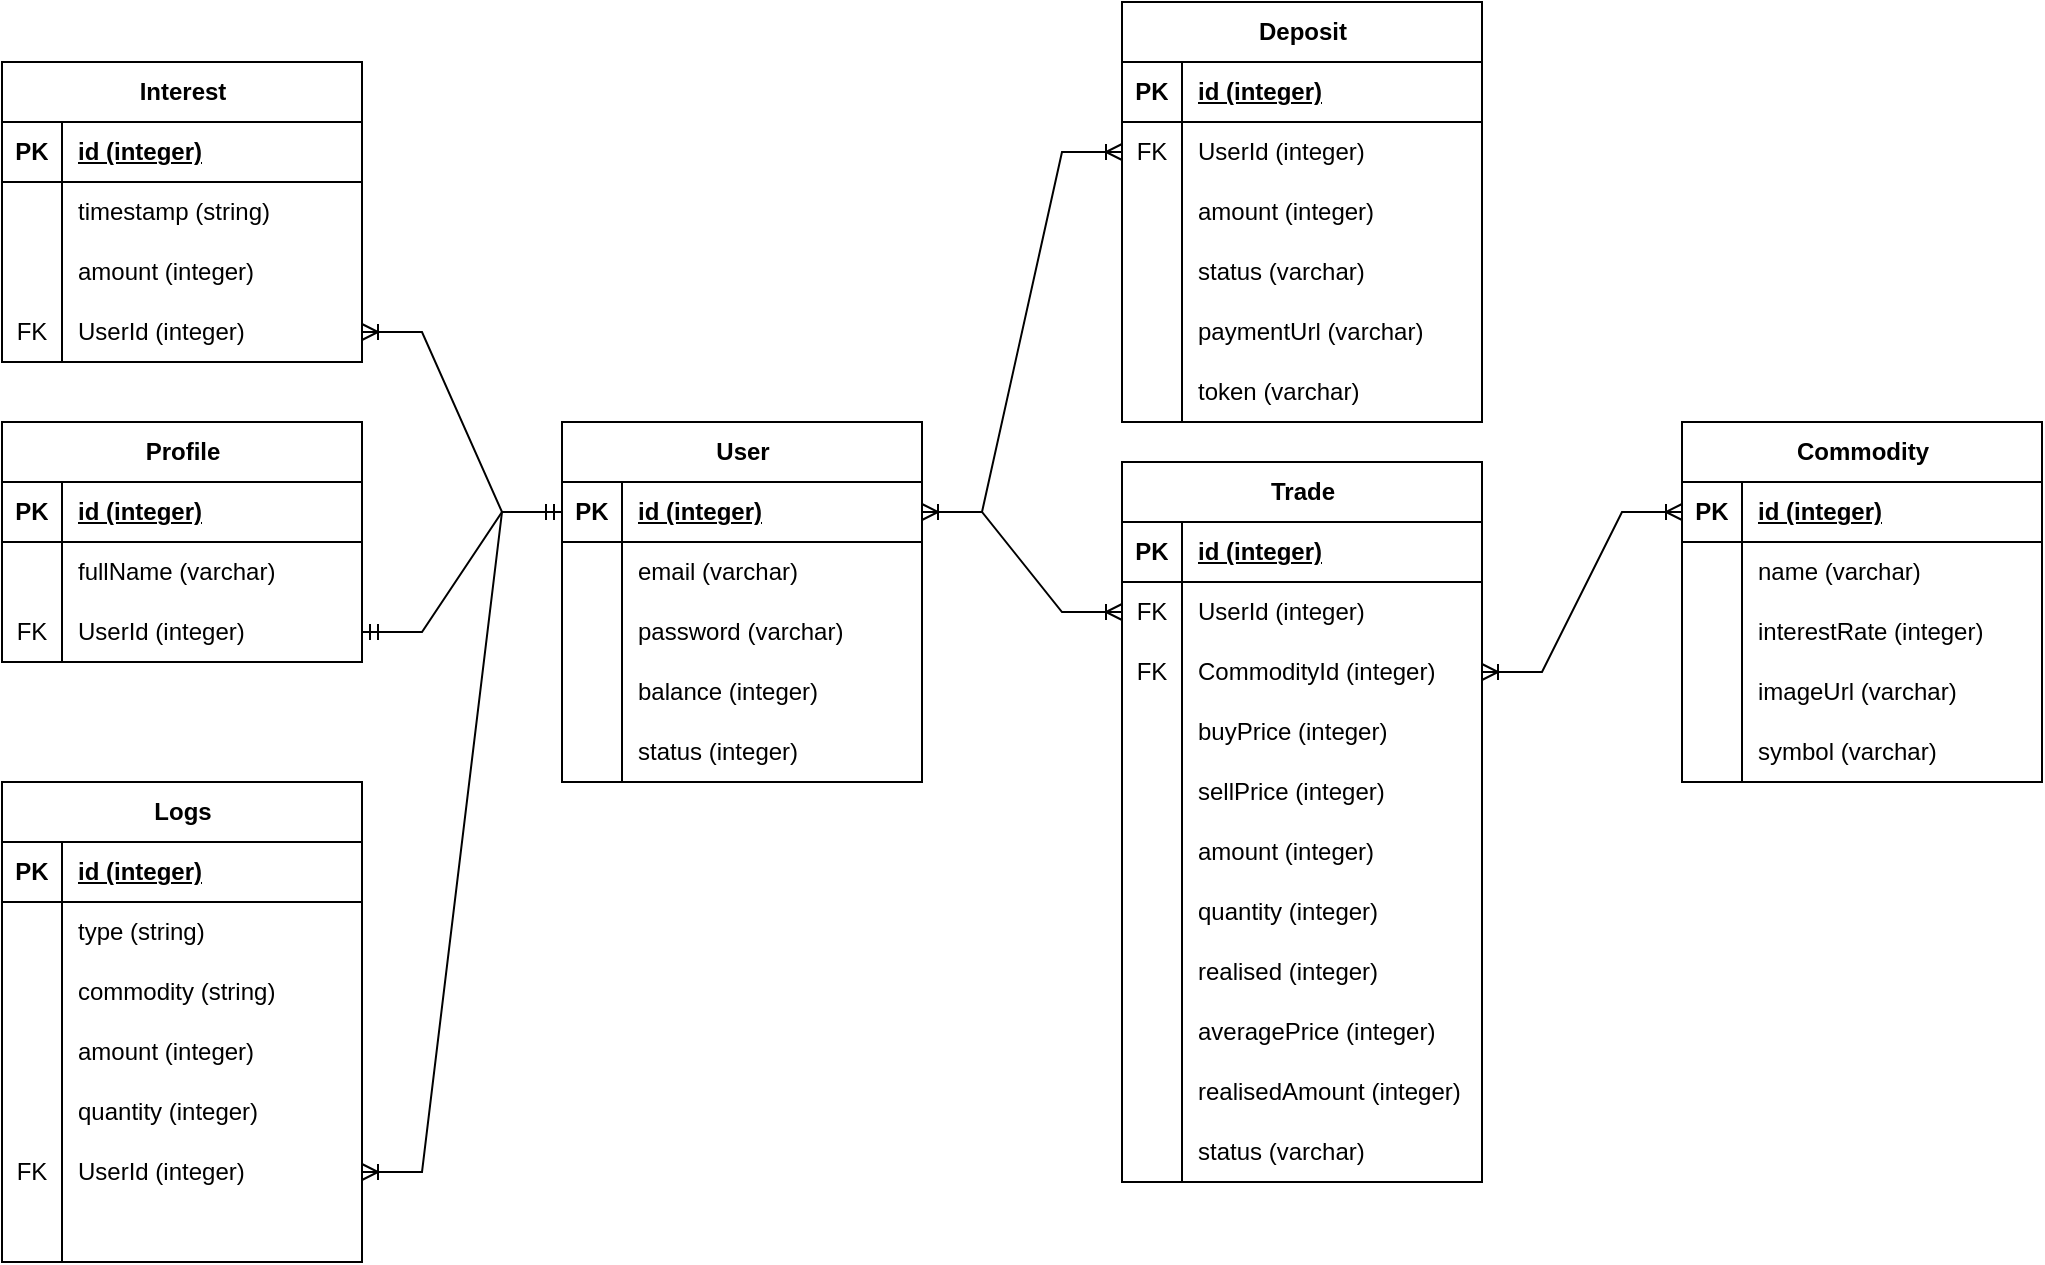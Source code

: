 <mxfile version="21.2.1" type="device">
  <diagram name="Page-1" id="oVMgYMeL4Ui4lJS5vFfc">
    <mxGraphModel dx="1434" dy="773" grid="1" gridSize="10" guides="1" tooltips="1" connect="1" arrows="1" fold="1" page="1" pageScale="1" pageWidth="1654" pageHeight="1169" math="0" shadow="0">
      <root>
        <mxCell id="0" />
        <mxCell id="1" parent="0" />
        <mxCell id="qAy1srevesg_tGWV7j3f-1" value="User" style="shape=table;startSize=30;container=1;collapsible=1;childLayout=tableLayout;fixedRows=1;rowLines=0;fontStyle=1;align=center;resizeLast=1;html=1;" parent="1" vertex="1">
          <mxGeometry x="370" y="270" width="180" height="180" as="geometry" />
        </mxCell>
        <mxCell id="qAy1srevesg_tGWV7j3f-2" value="" style="shape=tableRow;horizontal=0;startSize=0;swimlaneHead=0;swimlaneBody=0;fillColor=none;collapsible=0;dropTarget=0;points=[[0,0.5],[1,0.5]];portConstraint=eastwest;top=0;left=0;right=0;bottom=1;" parent="qAy1srevesg_tGWV7j3f-1" vertex="1">
          <mxGeometry y="30" width="180" height="30" as="geometry" />
        </mxCell>
        <mxCell id="qAy1srevesg_tGWV7j3f-3" value="PK" style="shape=partialRectangle;connectable=0;fillColor=none;top=0;left=0;bottom=0;right=0;fontStyle=1;overflow=hidden;whiteSpace=wrap;html=1;" parent="qAy1srevesg_tGWV7j3f-2" vertex="1">
          <mxGeometry width="30" height="30" as="geometry">
            <mxRectangle width="30" height="30" as="alternateBounds" />
          </mxGeometry>
        </mxCell>
        <mxCell id="qAy1srevesg_tGWV7j3f-4" value="id (integer)" style="shape=partialRectangle;connectable=0;fillColor=none;top=0;left=0;bottom=0;right=0;align=left;spacingLeft=6;fontStyle=5;overflow=hidden;whiteSpace=wrap;html=1;" parent="qAy1srevesg_tGWV7j3f-2" vertex="1">
          <mxGeometry x="30" width="150" height="30" as="geometry">
            <mxRectangle width="150" height="30" as="alternateBounds" />
          </mxGeometry>
        </mxCell>
        <mxCell id="qAy1srevesg_tGWV7j3f-11" value="" style="shape=tableRow;horizontal=0;startSize=0;swimlaneHead=0;swimlaneBody=0;fillColor=none;collapsible=0;dropTarget=0;points=[[0,0.5],[1,0.5]];portConstraint=eastwest;top=0;left=0;right=0;bottom=0;" parent="qAy1srevesg_tGWV7j3f-1" vertex="1">
          <mxGeometry y="60" width="180" height="30" as="geometry" />
        </mxCell>
        <mxCell id="qAy1srevesg_tGWV7j3f-12" value="" style="shape=partialRectangle;connectable=0;fillColor=none;top=0;left=0;bottom=0;right=0;editable=1;overflow=hidden;whiteSpace=wrap;html=1;" parent="qAy1srevesg_tGWV7j3f-11" vertex="1">
          <mxGeometry width="30" height="30" as="geometry">
            <mxRectangle width="30" height="30" as="alternateBounds" />
          </mxGeometry>
        </mxCell>
        <mxCell id="qAy1srevesg_tGWV7j3f-13" value="email (varchar)" style="shape=partialRectangle;connectable=0;fillColor=none;top=0;left=0;bottom=0;right=0;align=left;spacingLeft=6;overflow=hidden;whiteSpace=wrap;html=1;" parent="qAy1srevesg_tGWV7j3f-11" vertex="1">
          <mxGeometry x="30" width="150" height="30" as="geometry">
            <mxRectangle width="150" height="30" as="alternateBounds" />
          </mxGeometry>
        </mxCell>
        <mxCell id="qAy1srevesg_tGWV7j3f-14" value="" style="shape=tableRow;horizontal=0;startSize=0;swimlaneHead=0;swimlaneBody=0;fillColor=none;collapsible=0;dropTarget=0;points=[[0,0.5],[1,0.5]];portConstraint=eastwest;top=0;left=0;right=0;bottom=0;" parent="qAy1srevesg_tGWV7j3f-1" vertex="1">
          <mxGeometry y="90" width="180" height="30" as="geometry" />
        </mxCell>
        <mxCell id="qAy1srevesg_tGWV7j3f-15" value="" style="shape=partialRectangle;connectable=0;fillColor=none;top=0;left=0;bottom=0;right=0;editable=1;overflow=hidden;whiteSpace=wrap;html=1;" parent="qAy1srevesg_tGWV7j3f-14" vertex="1">
          <mxGeometry width="30" height="30" as="geometry">
            <mxRectangle width="30" height="30" as="alternateBounds" />
          </mxGeometry>
        </mxCell>
        <mxCell id="qAy1srevesg_tGWV7j3f-16" value="password (varchar)" style="shape=partialRectangle;connectable=0;fillColor=none;top=0;left=0;bottom=0;right=0;align=left;spacingLeft=6;overflow=hidden;whiteSpace=wrap;html=1;" parent="qAy1srevesg_tGWV7j3f-14" vertex="1">
          <mxGeometry x="30" width="150" height="30" as="geometry">
            <mxRectangle width="150" height="30" as="alternateBounds" />
          </mxGeometry>
        </mxCell>
        <mxCell id="dLJBttoNTnTllG6zCETC-4" value="" style="shape=tableRow;horizontal=0;startSize=0;swimlaneHead=0;swimlaneBody=0;fillColor=none;collapsible=0;dropTarget=0;points=[[0,0.5],[1,0.5]];portConstraint=eastwest;top=0;left=0;right=0;bottom=0;" parent="qAy1srevesg_tGWV7j3f-1" vertex="1">
          <mxGeometry y="120" width="180" height="30" as="geometry" />
        </mxCell>
        <mxCell id="dLJBttoNTnTllG6zCETC-5" value="" style="shape=partialRectangle;connectable=0;fillColor=none;top=0;left=0;bottom=0;right=0;editable=1;overflow=hidden;whiteSpace=wrap;html=1;" parent="dLJBttoNTnTllG6zCETC-4" vertex="1">
          <mxGeometry width="30" height="30" as="geometry">
            <mxRectangle width="30" height="30" as="alternateBounds" />
          </mxGeometry>
        </mxCell>
        <mxCell id="dLJBttoNTnTllG6zCETC-6" value="balance (integer)" style="shape=partialRectangle;connectable=0;fillColor=none;top=0;left=0;bottom=0;right=0;align=left;spacingLeft=6;overflow=hidden;whiteSpace=wrap;html=1;" parent="dLJBttoNTnTllG6zCETC-4" vertex="1">
          <mxGeometry x="30" width="150" height="30" as="geometry">
            <mxRectangle width="150" height="30" as="alternateBounds" />
          </mxGeometry>
        </mxCell>
        <mxCell id="dLJBttoNTnTllG6zCETC-7" value="" style="shape=tableRow;horizontal=0;startSize=0;swimlaneHead=0;swimlaneBody=0;fillColor=none;collapsible=0;dropTarget=0;points=[[0,0.5],[1,0.5]];portConstraint=eastwest;top=0;left=0;right=0;bottom=0;" parent="qAy1srevesg_tGWV7j3f-1" vertex="1">
          <mxGeometry y="150" width="180" height="30" as="geometry" />
        </mxCell>
        <mxCell id="dLJBttoNTnTllG6zCETC-8" value="" style="shape=partialRectangle;connectable=0;fillColor=none;top=0;left=0;bottom=0;right=0;editable=1;overflow=hidden;whiteSpace=wrap;html=1;" parent="dLJBttoNTnTllG6zCETC-7" vertex="1">
          <mxGeometry width="30" height="30" as="geometry">
            <mxRectangle width="30" height="30" as="alternateBounds" />
          </mxGeometry>
        </mxCell>
        <mxCell id="dLJBttoNTnTllG6zCETC-9" value="status (integer)" style="shape=partialRectangle;connectable=0;fillColor=none;top=0;left=0;bottom=0;right=0;align=left;spacingLeft=6;overflow=hidden;whiteSpace=wrap;html=1;" parent="dLJBttoNTnTllG6zCETC-7" vertex="1">
          <mxGeometry x="30" width="150" height="30" as="geometry">
            <mxRectangle width="150" height="30" as="alternateBounds" />
          </mxGeometry>
        </mxCell>
        <mxCell id="qAy1srevesg_tGWV7j3f-17" value="Profile" style="shape=table;startSize=30;container=1;collapsible=1;childLayout=tableLayout;fixedRows=1;rowLines=0;fontStyle=1;align=center;resizeLast=1;html=1;" parent="1" vertex="1">
          <mxGeometry x="90" y="270" width="180" height="120" as="geometry" />
        </mxCell>
        <mxCell id="qAy1srevesg_tGWV7j3f-18" value="" style="shape=tableRow;horizontal=0;startSize=0;swimlaneHead=0;swimlaneBody=0;fillColor=none;collapsible=0;dropTarget=0;points=[[0,0.5],[1,0.5]];portConstraint=eastwest;top=0;left=0;right=0;bottom=1;" parent="qAy1srevesg_tGWV7j3f-17" vertex="1">
          <mxGeometry y="30" width="180" height="30" as="geometry" />
        </mxCell>
        <mxCell id="qAy1srevesg_tGWV7j3f-19" value="PK" style="shape=partialRectangle;connectable=0;fillColor=none;top=0;left=0;bottom=0;right=0;fontStyle=1;overflow=hidden;whiteSpace=wrap;html=1;" parent="qAy1srevesg_tGWV7j3f-18" vertex="1">
          <mxGeometry width="30" height="30" as="geometry">
            <mxRectangle width="30" height="30" as="alternateBounds" />
          </mxGeometry>
        </mxCell>
        <mxCell id="qAy1srevesg_tGWV7j3f-20" value="id (integer)" style="shape=partialRectangle;connectable=0;fillColor=none;top=0;left=0;bottom=0;right=0;align=left;spacingLeft=6;fontStyle=5;overflow=hidden;whiteSpace=wrap;html=1;" parent="qAy1srevesg_tGWV7j3f-18" vertex="1">
          <mxGeometry x="30" width="150" height="30" as="geometry">
            <mxRectangle width="150" height="30" as="alternateBounds" />
          </mxGeometry>
        </mxCell>
        <mxCell id="qAy1srevesg_tGWV7j3f-21" value="" style="shape=tableRow;horizontal=0;startSize=0;swimlaneHead=0;swimlaneBody=0;fillColor=none;collapsible=0;dropTarget=0;points=[[0,0.5],[1,0.5]];portConstraint=eastwest;top=0;left=0;right=0;bottom=0;" parent="qAy1srevesg_tGWV7j3f-17" vertex="1">
          <mxGeometry y="60" width="180" height="30" as="geometry" />
        </mxCell>
        <mxCell id="qAy1srevesg_tGWV7j3f-22" value="" style="shape=partialRectangle;connectable=0;fillColor=none;top=0;left=0;bottom=0;right=0;editable=1;overflow=hidden;whiteSpace=wrap;html=1;" parent="qAy1srevesg_tGWV7j3f-21" vertex="1">
          <mxGeometry width="30" height="30" as="geometry">
            <mxRectangle width="30" height="30" as="alternateBounds" />
          </mxGeometry>
        </mxCell>
        <mxCell id="qAy1srevesg_tGWV7j3f-23" value="fullName (varchar)" style="shape=partialRectangle;connectable=0;fillColor=none;top=0;left=0;bottom=0;right=0;align=left;spacingLeft=6;overflow=hidden;whiteSpace=wrap;html=1;" parent="qAy1srevesg_tGWV7j3f-21" vertex="1">
          <mxGeometry x="30" width="150" height="30" as="geometry">
            <mxRectangle width="150" height="30" as="alternateBounds" />
          </mxGeometry>
        </mxCell>
        <mxCell id="qAy1srevesg_tGWV7j3f-110" value="" style="shape=tableRow;horizontal=0;startSize=0;swimlaneHead=0;swimlaneBody=0;fillColor=none;collapsible=0;dropTarget=0;points=[[0,0.5],[1,0.5]];portConstraint=eastwest;top=0;left=0;right=0;bottom=0;" parent="qAy1srevesg_tGWV7j3f-17" vertex="1">
          <mxGeometry y="90" width="180" height="30" as="geometry" />
        </mxCell>
        <mxCell id="qAy1srevesg_tGWV7j3f-111" value="FK" style="shape=partialRectangle;connectable=0;fillColor=none;top=0;left=0;bottom=0;right=0;editable=1;overflow=hidden;whiteSpace=wrap;html=1;" parent="qAy1srevesg_tGWV7j3f-110" vertex="1">
          <mxGeometry width="30" height="30" as="geometry">
            <mxRectangle width="30" height="30" as="alternateBounds" />
          </mxGeometry>
        </mxCell>
        <mxCell id="qAy1srevesg_tGWV7j3f-112" value="UserId (integer)" style="shape=partialRectangle;connectable=0;fillColor=none;top=0;left=0;bottom=0;right=0;align=left;spacingLeft=6;overflow=hidden;whiteSpace=wrap;html=1;" parent="qAy1srevesg_tGWV7j3f-110" vertex="1">
          <mxGeometry x="30" width="150" height="30" as="geometry">
            <mxRectangle width="150" height="30" as="alternateBounds" />
          </mxGeometry>
        </mxCell>
        <mxCell id="qAy1srevesg_tGWV7j3f-30" value="" style="edgeStyle=entityRelationEdgeStyle;fontSize=12;html=1;endArrow=ERmandOne;startArrow=ERmandOne;rounded=0;exitX=1;exitY=0.5;exitDx=0;exitDy=0;entryX=0;entryY=0.5;entryDx=0;entryDy=0;" parent="1" source="qAy1srevesg_tGWV7j3f-110" target="qAy1srevesg_tGWV7j3f-2" edge="1">
          <mxGeometry width="100" height="100" relative="1" as="geometry">
            <mxPoint x="220" y="600" as="sourcePoint" />
            <mxPoint x="300" y="540" as="targetPoint" />
          </mxGeometry>
        </mxCell>
        <mxCell id="qAy1srevesg_tGWV7j3f-50" value="Commodity" style="shape=table;startSize=30;container=1;collapsible=1;childLayout=tableLayout;fixedRows=1;rowLines=0;fontStyle=1;align=center;resizeLast=1;html=1;" parent="1" vertex="1">
          <mxGeometry x="930" y="270" width="180" height="180" as="geometry" />
        </mxCell>
        <mxCell id="qAy1srevesg_tGWV7j3f-51" value="" style="shape=tableRow;horizontal=0;startSize=0;swimlaneHead=0;swimlaneBody=0;fillColor=none;collapsible=0;dropTarget=0;points=[[0,0.5],[1,0.5]];portConstraint=eastwest;top=0;left=0;right=0;bottom=1;" parent="qAy1srevesg_tGWV7j3f-50" vertex="1">
          <mxGeometry y="30" width="180" height="30" as="geometry" />
        </mxCell>
        <mxCell id="qAy1srevesg_tGWV7j3f-52" value="PK" style="shape=partialRectangle;connectable=0;fillColor=none;top=0;left=0;bottom=0;right=0;fontStyle=1;overflow=hidden;whiteSpace=wrap;html=1;" parent="qAy1srevesg_tGWV7j3f-51" vertex="1">
          <mxGeometry width="30" height="30" as="geometry">
            <mxRectangle width="30" height="30" as="alternateBounds" />
          </mxGeometry>
        </mxCell>
        <mxCell id="qAy1srevesg_tGWV7j3f-53" value="id (integer)" style="shape=partialRectangle;connectable=0;fillColor=none;top=0;left=0;bottom=0;right=0;align=left;spacingLeft=6;fontStyle=5;overflow=hidden;whiteSpace=wrap;html=1;" parent="qAy1srevesg_tGWV7j3f-51" vertex="1">
          <mxGeometry x="30" width="150" height="30" as="geometry">
            <mxRectangle width="150" height="30" as="alternateBounds" />
          </mxGeometry>
        </mxCell>
        <mxCell id="qAy1srevesg_tGWV7j3f-54" value="" style="shape=tableRow;horizontal=0;startSize=0;swimlaneHead=0;swimlaneBody=0;fillColor=none;collapsible=0;dropTarget=0;points=[[0,0.5],[1,0.5]];portConstraint=eastwest;top=0;left=0;right=0;bottom=0;" parent="qAy1srevesg_tGWV7j3f-50" vertex="1">
          <mxGeometry y="60" width="180" height="30" as="geometry" />
        </mxCell>
        <mxCell id="qAy1srevesg_tGWV7j3f-55" value="" style="shape=partialRectangle;connectable=0;fillColor=none;top=0;left=0;bottom=0;right=0;editable=1;overflow=hidden;whiteSpace=wrap;html=1;" parent="qAy1srevesg_tGWV7j3f-54" vertex="1">
          <mxGeometry width="30" height="30" as="geometry">
            <mxRectangle width="30" height="30" as="alternateBounds" />
          </mxGeometry>
        </mxCell>
        <mxCell id="qAy1srevesg_tGWV7j3f-56" value="name (varchar)" style="shape=partialRectangle;connectable=0;fillColor=none;top=0;left=0;bottom=0;right=0;align=left;spacingLeft=6;overflow=hidden;whiteSpace=wrap;html=1;" parent="qAy1srevesg_tGWV7j3f-54" vertex="1">
          <mxGeometry x="30" width="150" height="30" as="geometry">
            <mxRectangle width="150" height="30" as="alternateBounds" />
          </mxGeometry>
        </mxCell>
        <mxCell id="qAy1srevesg_tGWV7j3f-57" value="" style="shape=tableRow;horizontal=0;startSize=0;swimlaneHead=0;swimlaneBody=0;fillColor=none;collapsible=0;dropTarget=0;points=[[0,0.5],[1,0.5]];portConstraint=eastwest;top=0;left=0;right=0;bottom=0;" parent="qAy1srevesg_tGWV7j3f-50" vertex="1">
          <mxGeometry y="90" width="180" height="30" as="geometry" />
        </mxCell>
        <mxCell id="qAy1srevesg_tGWV7j3f-58" value="" style="shape=partialRectangle;connectable=0;fillColor=none;top=0;left=0;bottom=0;right=0;editable=1;overflow=hidden;whiteSpace=wrap;html=1;" parent="qAy1srevesg_tGWV7j3f-57" vertex="1">
          <mxGeometry width="30" height="30" as="geometry">
            <mxRectangle width="30" height="30" as="alternateBounds" />
          </mxGeometry>
        </mxCell>
        <mxCell id="qAy1srevesg_tGWV7j3f-59" value="interestRate (integer)" style="shape=partialRectangle;connectable=0;fillColor=none;top=0;left=0;bottom=0;right=0;align=left;spacingLeft=6;overflow=hidden;whiteSpace=wrap;html=1;" parent="qAy1srevesg_tGWV7j3f-57" vertex="1">
          <mxGeometry x="30" width="150" height="30" as="geometry">
            <mxRectangle width="150" height="30" as="alternateBounds" />
          </mxGeometry>
        </mxCell>
        <mxCell id="3Iv22PyYRLBjhyprTLf8-4" value="" style="shape=tableRow;horizontal=0;startSize=0;swimlaneHead=0;swimlaneBody=0;fillColor=none;collapsible=0;dropTarget=0;points=[[0,0.5],[1,0.5]];portConstraint=eastwest;top=0;left=0;right=0;bottom=0;" parent="qAy1srevesg_tGWV7j3f-50" vertex="1">
          <mxGeometry y="120" width="180" height="30" as="geometry" />
        </mxCell>
        <mxCell id="3Iv22PyYRLBjhyprTLf8-5" value="" style="shape=partialRectangle;connectable=0;fillColor=none;top=0;left=0;bottom=0;right=0;editable=1;overflow=hidden;whiteSpace=wrap;html=1;" parent="3Iv22PyYRLBjhyprTLf8-4" vertex="1">
          <mxGeometry width="30" height="30" as="geometry">
            <mxRectangle width="30" height="30" as="alternateBounds" />
          </mxGeometry>
        </mxCell>
        <mxCell id="3Iv22PyYRLBjhyprTLf8-6" value="imageUrl (varchar)" style="shape=partialRectangle;connectable=0;fillColor=none;top=0;left=0;bottom=0;right=0;align=left;spacingLeft=6;overflow=hidden;whiteSpace=wrap;html=1;" parent="3Iv22PyYRLBjhyprTLf8-4" vertex="1">
          <mxGeometry x="30" width="150" height="30" as="geometry">
            <mxRectangle width="150" height="30" as="alternateBounds" />
          </mxGeometry>
        </mxCell>
        <mxCell id="3Iv22PyYRLBjhyprTLf8-7" value="" style="shape=tableRow;horizontal=0;startSize=0;swimlaneHead=0;swimlaneBody=0;fillColor=none;collapsible=0;dropTarget=0;points=[[0,0.5],[1,0.5]];portConstraint=eastwest;top=0;left=0;right=0;bottom=0;" parent="qAy1srevesg_tGWV7j3f-50" vertex="1">
          <mxGeometry y="150" width="180" height="30" as="geometry" />
        </mxCell>
        <mxCell id="3Iv22PyYRLBjhyprTLf8-8" value="" style="shape=partialRectangle;connectable=0;fillColor=none;top=0;left=0;bottom=0;right=0;editable=1;overflow=hidden;whiteSpace=wrap;html=1;" parent="3Iv22PyYRLBjhyprTLf8-7" vertex="1">
          <mxGeometry width="30" height="30" as="geometry">
            <mxRectangle width="30" height="30" as="alternateBounds" />
          </mxGeometry>
        </mxCell>
        <mxCell id="3Iv22PyYRLBjhyprTLf8-9" value="symbol (varchar)" style="shape=partialRectangle;connectable=0;fillColor=none;top=0;left=0;bottom=0;right=0;align=left;spacingLeft=6;overflow=hidden;whiteSpace=wrap;html=1;" parent="3Iv22PyYRLBjhyprTLf8-7" vertex="1">
          <mxGeometry x="30" width="150" height="30" as="geometry">
            <mxRectangle width="150" height="30" as="alternateBounds" />
          </mxGeometry>
        </mxCell>
        <mxCell id="qAy1srevesg_tGWV7j3f-85" value="Trade" style="shape=table;startSize=30;container=1;collapsible=1;childLayout=tableLayout;fixedRows=1;rowLines=0;fontStyle=1;align=center;resizeLast=1;html=1;" parent="1" vertex="1">
          <mxGeometry x="650" y="290" width="180" height="360" as="geometry" />
        </mxCell>
        <mxCell id="qAy1srevesg_tGWV7j3f-86" value="" style="shape=tableRow;horizontal=0;startSize=0;swimlaneHead=0;swimlaneBody=0;fillColor=none;collapsible=0;dropTarget=0;points=[[0,0.5],[1,0.5]];portConstraint=eastwest;top=0;left=0;right=0;bottom=1;" parent="qAy1srevesg_tGWV7j3f-85" vertex="1">
          <mxGeometry y="30" width="180" height="30" as="geometry" />
        </mxCell>
        <mxCell id="qAy1srevesg_tGWV7j3f-87" value="PK" style="shape=partialRectangle;connectable=0;fillColor=none;top=0;left=0;bottom=0;right=0;fontStyle=1;overflow=hidden;whiteSpace=wrap;html=1;" parent="qAy1srevesg_tGWV7j3f-86" vertex="1">
          <mxGeometry width="30" height="30" as="geometry">
            <mxRectangle width="30" height="30" as="alternateBounds" />
          </mxGeometry>
        </mxCell>
        <mxCell id="qAy1srevesg_tGWV7j3f-88" value="id (integer)" style="shape=partialRectangle;connectable=0;fillColor=none;top=0;left=0;bottom=0;right=0;align=left;spacingLeft=6;fontStyle=5;overflow=hidden;whiteSpace=wrap;html=1;" parent="qAy1srevesg_tGWV7j3f-86" vertex="1">
          <mxGeometry x="30" width="150" height="30" as="geometry">
            <mxRectangle width="150" height="30" as="alternateBounds" />
          </mxGeometry>
        </mxCell>
        <mxCell id="qAy1srevesg_tGWV7j3f-89" value="" style="shape=tableRow;horizontal=0;startSize=0;swimlaneHead=0;swimlaneBody=0;fillColor=none;collapsible=0;dropTarget=0;points=[[0,0.5],[1,0.5]];portConstraint=eastwest;top=0;left=0;right=0;bottom=0;" parent="qAy1srevesg_tGWV7j3f-85" vertex="1">
          <mxGeometry y="60" width="180" height="30" as="geometry" />
        </mxCell>
        <mxCell id="qAy1srevesg_tGWV7j3f-90" value="FK" style="shape=partialRectangle;connectable=0;fillColor=none;top=0;left=0;bottom=0;right=0;editable=1;overflow=hidden;whiteSpace=wrap;html=1;" parent="qAy1srevesg_tGWV7j3f-89" vertex="1">
          <mxGeometry width="30" height="30" as="geometry">
            <mxRectangle width="30" height="30" as="alternateBounds" />
          </mxGeometry>
        </mxCell>
        <mxCell id="qAy1srevesg_tGWV7j3f-91" value="UserId (integer)" style="shape=partialRectangle;connectable=0;fillColor=none;top=0;left=0;bottom=0;right=0;align=left;spacingLeft=6;overflow=hidden;whiteSpace=wrap;html=1;" parent="qAy1srevesg_tGWV7j3f-89" vertex="1">
          <mxGeometry x="30" width="150" height="30" as="geometry">
            <mxRectangle width="150" height="30" as="alternateBounds" />
          </mxGeometry>
        </mxCell>
        <mxCell id="qAy1srevesg_tGWV7j3f-92" value="" style="shape=tableRow;horizontal=0;startSize=0;swimlaneHead=0;swimlaneBody=0;fillColor=none;collapsible=0;dropTarget=0;points=[[0,0.5],[1,0.5]];portConstraint=eastwest;top=0;left=0;right=0;bottom=0;" parent="qAy1srevesg_tGWV7j3f-85" vertex="1">
          <mxGeometry y="90" width="180" height="30" as="geometry" />
        </mxCell>
        <mxCell id="qAy1srevesg_tGWV7j3f-93" value="FK" style="shape=partialRectangle;connectable=0;fillColor=none;top=0;left=0;bottom=0;right=0;editable=1;overflow=hidden;whiteSpace=wrap;html=1;" parent="qAy1srevesg_tGWV7j3f-92" vertex="1">
          <mxGeometry width="30" height="30" as="geometry">
            <mxRectangle width="30" height="30" as="alternateBounds" />
          </mxGeometry>
        </mxCell>
        <mxCell id="qAy1srevesg_tGWV7j3f-94" value="CommodityId (integer)" style="shape=partialRectangle;connectable=0;fillColor=none;top=0;left=0;bottom=0;right=0;align=left;spacingLeft=6;overflow=hidden;whiteSpace=wrap;html=1;" parent="qAy1srevesg_tGWV7j3f-92" vertex="1">
          <mxGeometry x="30" width="150" height="30" as="geometry">
            <mxRectangle width="150" height="30" as="alternateBounds" />
          </mxGeometry>
        </mxCell>
        <mxCell id="qAy1srevesg_tGWV7j3f-95" value="" style="shape=tableRow;horizontal=0;startSize=0;swimlaneHead=0;swimlaneBody=0;fillColor=none;collapsible=0;dropTarget=0;points=[[0,0.5],[1,0.5]];portConstraint=eastwest;top=0;left=0;right=0;bottom=0;" parent="qAy1srevesg_tGWV7j3f-85" vertex="1">
          <mxGeometry y="120" width="180" height="30" as="geometry" />
        </mxCell>
        <mxCell id="qAy1srevesg_tGWV7j3f-96" value="" style="shape=partialRectangle;connectable=0;fillColor=none;top=0;left=0;bottom=0;right=0;editable=1;overflow=hidden;whiteSpace=wrap;html=1;" parent="qAy1srevesg_tGWV7j3f-95" vertex="1">
          <mxGeometry width="30" height="30" as="geometry">
            <mxRectangle width="30" height="30" as="alternateBounds" />
          </mxGeometry>
        </mxCell>
        <mxCell id="qAy1srevesg_tGWV7j3f-97" value="buyPrice (integer)" style="shape=partialRectangle;connectable=0;fillColor=none;top=0;left=0;bottom=0;right=0;align=left;spacingLeft=6;overflow=hidden;whiteSpace=wrap;html=1;" parent="qAy1srevesg_tGWV7j3f-95" vertex="1">
          <mxGeometry x="30" width="150" height="30" as="geometry">
            <mxRectangle width="150" height="30" as="alternateBounds" />
          </mxGeometry>
        </mxCell>
        <mxCell id="qAy1srevesg_tGWV7j3f-99" value="" style="shape=tableRow;horizontal=0;startSize=0;swimlaneHead=0;swimlaneBody=0;fillColor=none;collapsible=0;dropTarget=0;points=[[0,0.5],[1,0.5]];portConstraint=eastwest;top=0;left=0;right=0;bottom=0;" parent="qAy1srevesg_tGWV7j3f-85" vertex="1">
          <mxGeometry y="150" width="180" height="30" as="geometry" />
        </mxCell>
        <mxCell id="qAy1srevesg_tGWV7j3f-100" value="" style="shape=partialRectangle;connectable=0;fillColor=none;top=0;left=0;bottom=0;right=0;editable=1;overflow=hidden;whiteSpace=wrap;html=1;" parent="qAy1srevesg_tGWV7j3f-99" vertex="1">
          <mxGeometry width="30" height="30" as="geometry">
            <mxRectangle width="30" height="30" as="alternateBounds" />
          </mxGeometry>
        </mxCell>
        <mxCell id="qAy1srevesg_tGWV7j3f-101" value="sellPrice (integer)" style="shape=partialRectangle;connectable=0;fillColor=none;top=0;left=0;bottom=0;right=0;align=left;spacingLeft=6;overflow=hidden;whiteSpace=wrap;html=1;" parent="qAy1srevesg_tGWV7j3f-99" vertex="1">
          <mxGeometry x="30" width="150" height="30" as="geometry">
            <mxRectangle width="150" height="30" as="alternateBounds" />
          </mxGeometry>
        </mxCell>
        <mxCell id="qAy1srevesg_tGWV7j3f-113" value="" style="shape=tableRow;horizontal=0;startSize=0;swimlaneHead=0;swimlaneBody=0;fillColor=none;collapsible=0;dropTarget=0;points=[[0,0.5],[1,0.5]];portConstraint=eastwest;top=0;left=0;right=0;bottom=0;" parent="qAy1srevesg_tGWV7j3f-85" vertex="1">
          <mxGeometry y="180" width="180" height="30" as="geometry" />
        </mxCell>
        <mxCell id="qAy1srevesg_tGWV7j3f-114" value="" style="shape=partialRectangle;connectable=0;fillColor=none;top=0;left=0;bottom=0;right=0;editable=1;overflow=hidden;whiteSpace=wrap;html=1;" parent="qAy1srevesg_tGWV7j3f-113" vertex="1">
          <mxGeometry width="30" height="30" as="geometry">
            <mxRectangle width="30" height="30" as="alternateBounds" />
          </mxGeometry>
        </mxCell>
        <mxCell id="qAy1srevesg_tGWV7j3f-115" value="amount (integer)" style="shape=partialRectangle;connectable=0;fillColor=none;top=0;left=0;bottom=0;right=0;align=left;spacingLeft=6;overflow=hidden;whiteSpace=wrap;html=1;" parent="qAy1srevesg_tGWV7j3f-113" vertex="1">
          <mxGeometry x="30" width="150" height="30" as="geometry">
            <mxRectangle width="150" height="30" as="alternateBounds" />
          </mxGeometry>
        </mxCell>
        <mxCell id="qAy1srevesg_tGWV7j3f-116" value="" style="shape=tableRow;horizontal=0;startSize=0;swimlaneHead=0;swimlaneBody=0;fillColor=none;collapsible=0;dropTarget=0;points=[[0,0.5],[1,0.5]];portConstraint=eastwest;top=0;left=0;right=0;bottom=0;" parent="qAy1srevesg_tGWV7j3f-85" vertex="1">
          <mxGeometry y="210" width="180" height="30" as="geometry" />
        </mxCell>
        <mxCell id="qAy1srevesg_tGWV7j3f-117" value="" style="shape=partialRectangle;connectable=0;fillColor=none;top=0;left=0;bottom=0;right=0;editable=1;overflow=hidden;whiteSpace=wrap;html=1;" parent="qAy1srevesg_tGWV7j3f-116" vertex="1">
          <mxGeometry width="30" height="30" as="geometry">
            <mxRectangle width="30" height="30" as="alternateBounds" />
          </mxGeometry>
        </mxCell>
        <mxCell id="qAy1srevesg_tGWV7j3f-118" value="quantity (integer)" style="shape=partialRectangle;connectable=0;fillColor=none;top=0;left=0;bottom=0;right=0;align=left;spacingLeft=6;overflow=hidden;whiteSpace=wrap;html=1;" parent="qAy1srevesg_tGWV7j3f-116" vertex="1">
          <mxGeometry x="30" width="150" height="30" as="geometry">
            <mxRectangle width="150" height="30" as="alternateBounds" />
          </mxGeometry>
        </mxCell>
        <mxCell id="dLJBttoNTnTllG6zCETC-1" value="" style="shape=tableRow;horizontal=0;startSize=0;swimlaneHead=0;swimlaneBody=0;fillColor=none;collapsible=0;dropTarget=0;points=[[0,0.5],[1,0.5]];portConstraint=eastwest;top=0;left=0;right=0;bottom=0;" parent="qAy1srevesg_tGWV7j3f-85" vertex="1">
          <mxGeometry y="240" width="180" height="30" as="geometry" />
        </mxCell>
        <mxCell id="dLJBttoNTnTllG6zCETC-2" value="" style="shape=partialRectangle;connectable=0;fillColor=none;top=0;left=0;bottom=0;right=0;editable=1;overflow=hidden;whiteSpace=wrap;html=1;" parent="dLJBttoNTnTllG6zCETC-1" vertex="1">
          <mxGeometry width="30" height="30" as="geometry">
            <mxRectangle width="30" height="30" as="alternateBounds" />
          </mxGeometry>
        </mxCell>
        <mxCell id="dLJBttoNTnTllG6zCETC-3" value="realised (integer)" style="shape=partialRectangle;connectable=0;fillColor=none;top=0;left=0;bottom=0;right=0;align=left;spacingLeft=6;overflow=hidden;whiteSpace=wrap;html=1;" parent="dLJBttoNTnTllG6zCETC-1" vertex="1">
          <mxGeometry x="30" width="150" height="30" as="geometry">
            <mxRectangle width="150" height="30" as="alternateBounds" />
          </mxGeometry>
        </mxCell>
        <mxCell id="3Iv22PyYRLBjhyprTLf8-1" value="" style="shape=tableRow;horizontal=0;startSize=0;swimlaneHead=0;swimlaneBody=0;fillColor=none;collapsible=0;dropTarget=0;points=[[0,0.5],[1,0.5]];portConstraint=eastwest;top=0;left=0;right=0;bottom=0;" parent="qAy1srevesg_tGWV7j3f-85" vertex="1">
          <mxGeometry y="270" width="180" height="30" as="geometry" />
        </mxCell>
        <mxCell id="3Iv22PyYRLBjhyprTLf8-2" value="" style="shape=partialRectangle;connectable=0;fillColor=none;top=0;left=0;bottom=0;right=0;editable=1;overflow=hidden;whiteSpace=wrap;html=1;" parent="3Iv22PyYRLBjhyprTLf8-1" vertex="1">
          <mxGeometry width="30" height="30" as="geometry">
            <mxRectangle width="30" height="30" as="alternateBounds" />
          </mxGeometry>
        </mxCell>
        <mxCell id="3Iv22PyYRLBjhyprTLf8-3" value="averagePrice (integer)" style="shape=partialRectangle;connectable=0;fillColor=none;top=0;left=0;bottom=0;right=0;align=left;spacingLeft=6;overflow=hidden;whiteSpace=wrap;html=1;" parent="3Iv22PyYRLBjhyprTLf8-1" vertex="1">
          <mxGeometry x="30" width="150" height="30" as="geometry">
            <mxRectangle width="150" height="30" as="alternateBounds" />
          </mxGeometry>
        </mxCell>
        <mxCell id="sru28Vi6-ViREdhnwL29-1" value="" style="shape=tableRow;horizontal=0;startSize=0;swimlaneHead=0;swimlaneBody=0;fillColor=none;collapsible=0;dropTarget=0;points=[[0,0.5],[1,0.5]];portConstraint=eastwest;top=0;left=0;right=0;bottom=0;" vertex="1" parent="qAy1srevesg_tGWV7j3f-85">
          <mxGeometry y="300" width="180" height="30" as="geometry" />
        </mxCell>
        <mxCell id="sru28Vi6-ViREdhnwL29-2" value="" style="shape=partialRectangle;connectable=0;fillColor=none;top=0;left=0;bottom=0;right=0;editable=1;overflow=hidden;whiteSpace=wrap;html=1;" vertex="1" parent="sru28Vi6-ViREdhnwL29-1">
          <mxGeometry width="30" height="30" as="geometry">
            <mxRectangle width="30" height="30" as="alternateBounds" />
          </mxGeometry>
        </mxCell>
        <mxCell id="sru28Vi6-ViREdhnwL29-3" value="realisedAmount&amp;nbsp;(integer)" style="shape=partialRectangle;connectable=0;fillColor=none;top=0;left=0;bottom=0;right=0;align=left;spacingLeft=6;overflow=hidden;whiteSpace=wrap;html=1;" vertex="1" parent="sru28Vi6-ViREdhnwL29-1">
          <mxGeometry x="30" width="150" height="30" as="geometry">
            <mxRectangle width="150" height="30" as="alternateBounds" />
          </mxGeometry>
        </mxCell>
        <mxCell id="sru28Vi6-ViREdhnwL29-4" value="" style="shape=tableRow;horizontal=0;startSize=0;swimlaneHead=0;swimlaneBody=0;fillColor=none;collapsible=0;dropTarget=0;points=[[0,0.5],[1,0.5]];portConstraint=eastwest;top=0;left=0;right=0;bottom=0;" vertex="1" parent="qAy1srevesg_tGWV7j3f-85">
          <mxGeometry y="330" width="180" height="30" as="geometry" />
        </mxCell>
        <mxCell id="sru28Vi6-ViREdhnwL29-5" value="" style="shape=partialRectangle;connectable=0;fillColor=none;top=0;left=0;bottom=0;right=0;editable=1;overflow=hidden;whiteSpace=wrap;html=1;" vertex="1" parent="sru28Vi6-ViREdhnwL29-4">
          <mxGeometry width="30" height="30" as="geometry">
            <mxRectangle width="30" height="30" as="alternateBounds" />
          </mxGeometry>
        </mxCell>
        <mxCell id="sru28Vi6-ViREdhnwL29-6" value="status (varchar)" style="shape=partialRectangle;connectable=0;fillColor=none;top=0;left=0;bottom=0;right=0;align=left;spacingLeft=6;overflow=hidden;whiteSpace=wrap;html=1;" vertex="1" parent="sru28Vi6-ViREdhnwL29-4">
          <mxGeometry x="30" width="150" height="30" as="geometry">
            <mxRectangle width="150" height="30" as="alternateBounds" />
          </mxGeometry>
        </mxCell>
        <mxCell id="qAy1srevesg_tGWV7j3f-108" value="" style="edgeStyle=entityRelationEdgeStyle;fontSize=12;html=1;endArrow=ERoneToMany;startArrow=ERoneToMany;rounded=0;exitX=1;exitY=0.5;exitDx=0;exitDy=0;" parent="1" source="qAy1srevesg_tGWV7j3f-2" target="qAy1srevesg_tGWV7j3f-89" edge="1">
          <mxGeometry width="100" height="100" relative="1" as="geometry">
            <mxPoint x="530" y="430" as="sourcePoint" />
            <mxPoint x="630" y="330" as="targetPoint" />
          </mxGeometry>
        </mxCell>
        <mxCell id="qAy1srevesg_tGWV7j3f-109" value="" style="edgeStyle=entityRelationEdgeStyle;fontSize=12;html=1;endArrow=ERoneToMany;startArrow=ERoneToMany;rounded=0;exitX=1;exitY=0.5;exitDx=0;exitDy=0;" parent="1" source="qAy1srevesg_tGWV7j3f-92" target="qAy1srevesg_tGWV7j3f-51" edge="1">
          <mxGeometry width="100" height="100" relative="1" as="geometry">
            <mxPoint x="850" y="580" as="sourcePoint" />
            <mxPoint x="950" y="480" as="targetPoint" />
          </mxGeometry>
        </mxCell>
        <mxCell id="dLJBttoNTnTllG6zCETC-10" value="Deposit" style="shape=table;startSize=30;container=1;collapsible=1;childLayout=tableLayout;fixedRows=1;rowLines=0;fontStyle=1;align=center;resizeLast=1;html=1;" parent="1" vertex="1">
          <mxGeometry x="650" y="60" width="180" height="210" as="geometry" />
        </mxCell>
        <mxCell id="dLJBttoNTnTllG6zCETC-11" value="" style="shape=tableRow;horizontal=0;startSize=0;swimlaneHead=0;swimlaneBody=0;fillColor=none;collapsible=0;dropTarget=0;points=[[0,0.5],[1,0.5]];portConstraint=eastwest;top=0;left=0;right=0;bottom=1;" parent="dLJBttoNTnTllG6zCETC-10" vertex="1">
          <mxGeometry y="30" width="180" height="30" as="geometry" />
        </mxCell>
        <mxCell id="dLJBttoNTnTllG6zCETC-12" value="PK" style="shape=partialRectangle;connectable=0;fillColor=none;top=0;left=0;bottom=0;right=0;fontStyle=1;overflow=hidden;whiteSpace=wrap;html=1;" parent="dLJBttoNTnTllG6zCETC-11" vertex="1">
          <mxGeometry width="30" height="30" as="geometry">
            <mxRectangle width="30" height="30" as="alternateBounds" />
          </mxGeometry>
        </mxCell>
        <mxCell id="dLJBttoNTnTllG6zCETC-13" value="id (integer)" style="shape=partialRectangle;connectable=0;fillColor=none;top=0;left=0;bottom=0;right=0;align=left;spacingLeft=6;fontStyle=5;overflow=hidden;whiteSpace=wrap;html=1;" parent="dLJBttoNTnTllG6zCETC-11" vertex="1">
          <mxGeometry x="30" width="150" height="30" as="geometry">
            <mxRectangle width="150" height="30" as="alternateBounds" />
          </mxGeometry>
        </mxCell>
        <mxCell id="dLJBttoNTnTllG6zCETC-14" value="" style="shape=tableRow;horizontal=0;startSize=0;swimlaneHead=0;swimlaneBody=0;fillColor=none;collapsible=0;dropTarget=0;points=[[0,0.5],[1,0.5]];portConstraint=eastwest;top=0;left=0;right=0;bottom=0;" parent="dLJBttoNTnTllG6zCETC-10" vertex="1">
          <mxGeometry y="60" width="180" height="30" as="geometry" />
        </mxCell>
        <mxCell id="dLJBttoNTnTllG6zCETC-15" value="FK" style="shape=partialRectangle;connectable=0;fillColor=none;top=0;left=0;bottom=0;right=0;editable=1;overflow=hidden;whiteSpace=wrap;html=1;" parent="dLJBttoNTnTllG6zCETC-14" vertex="1">
          <mxGeometry width="30" height="30" as="geometry">
            <mxRectangle width="30" height="30" as="alternateBounds" />
          </mxGeometry>
        </mxCell>
        <mxCell id="dLJBttoNTnTllG6zCETC-16" value="UserId (integer)" style="shape=partialRectangle;connectable=0;fillColor=none;top=0;left=0;bottom=0;right=0;align=left;spacingLeft=6;overflow=hidden;whiteSpace=wrap;html=1;" parent="dLJBttoNTnTllG6zCETC-14" vertex="1">
          <mxGeometry x="30" width="150" height="30" as="geometry">
            <mxRectangle width="150" height="30" as="alternateBounds" />
          </mxGeometry>
        </mxCell>
        <mxCell id="dLJBttoNTnTllG6zCETC-17" value="" style="shape=tableRow;horizontal=0;startSize=0;swimlaneHead=0;swimlaneBody=0;fillColor=none;collapsible=0;dropTarget=0;points=[[0,0.5],[1,0.5]];portConstraint=eastwest;top=0;left=0;right=0;bottom=0;" parent="dLJBttoNTnTllG6zCETC-10" vertex="1">
          <mxGeometry y="90" width="180" height="30" as="geometry" />
        </mxCell>
        <mxCell id="dLJBttoNTnTllG6zCETC-18" value="" style="shape=partialRectangle;connectable=0;fillColor=none;top=0;left=0;bottom=0;right=0;editable=1;overflow=hidden;whiteSpace=wrap;html=1;" parent="dLJBttoNTnTllG6zCETC-17" vertex="1">
          <mxGeometry width="30" height="30" as="geometry">
            <mxRectangle width="30" height="30" as="alternateBounds" />
          </mxGeometry>
        </mxCell>
        <mxCell id="dLJBttoNTnTllG6zCETC-19" value="amount (integer)" style="shape=partialRectangle;connectable=0;fillColor=none;top=0;left=0;bottom=0;right=0;align=left;spacingLeft=6;overflow=hidden;whiteSpace=wrap;html=1;" parent="dLJBttoNTnTllG6zCETC-17" vertex="1">
          <mxGeometry x="30" width="150" height="30" as="geometry">
            <mxRectangle width="150" height="30" as="alternateBounds" />
          </mxGeometry>
        </mxCell>
        <mxCell id="dLJBttoNTnTllG6zCETC-20" value="" style="shape=tableRow;horizontal=0;startSize=0;swimlaneHead=0;swimlaneBody=0;fillColor=none;collapsible=0;dropTarget=0;points=[[0,0.5],[1,0.5]];portConstraint=eastwest;top=0;left=0;right=0;bottom=0;" parent="dLJBttoNTnTllG6zCETC-10" vertex="1">
          <mxGeometry y="120" width="180" height="30" as="geometry" />
        </mxCell>
        <mxCell id="dLJBttoNTnTllG6zCETC-21" value="" style="shape=partialRectangle;connectable=0;fillColor=none;top=0;left=0;bottom=0;right=0;editable=1;overflow=hidden;whiteSpace=wrap;html=1;" parent="dLJBttoNTnTllG6zCETC-20" vertex="1">
          <mxGeometry width="30" height="30" as="geometry">
            <mxRectangle width="30" height="30" as="alternateBounds" />
          </mxGeometry>
        </mxCell>
        <mxCell id="dLJBttoNTnTllG6zCETC-22" value="status (varchar)" style="shape=partialRectangle;connectable=0;fillColor=none;top=0;left=0;bottom=0;right=0;align=left;spacingLeft=6;overflow=hidden;whiteSpace=wrap;html=1;" parent="dLJBttoNTnTllG6zCETC-20" vertex="1">
          <mxGeometry x="30" width="150" height="30" as="geometry">
            <mxRectangle width="150" height="30" as="alternateBounds" />
          </mxGeometry>
        </mxCell>
        <mxCell id="dLJBttoNTnTllG6zCETC-24" value="" style="shape=tableRow;horizontal=0;startSize=0;swimlaneHead=0;swimlaneBody=0;fillColor=none;collapsible=0;dropTarget=0;points=[[0,0.5],[1,0.5]];portConstraint=eastwest;top=0;left=0;right=0;bottom=0;" parent="dLJBttoNTnTllG6zCETC-10" vertex="1">
          <mxGeometry y="150" width="180" height="30" as="geometry" />
        </mxCell>
        <mxCell id="dLJBttoNTnTllG6zCETC-25" value="" style="shape=partialRectangle;connectable=0;fillColor=none;top=0;left=0;bottom=0;right=0;editable=1;overflow=hidden;whiteSpace=wrap;html=1;" parent="dLJBttoNTnTllG6zCETC-24" vertex="1">
          <mxGeometry width="30" height="30" as="geometry">
            <mxRectangle width="30" height="30" as="alternateBounds" />
          </mxGeometry>
        </mxCell>
        <mxCell id="dLJBttoNTnTllG6zCETC-26" value="paymentUrl (varchar)" style="shape=partialRectangle;connectable=0;fillColor=none;top=0;left=0;bottom=0;right=0;align=left;spacingLeft=6;overflow=hidden;whiteSpace=wrap;html=1;" parent="dLJBttoNTnTllG6zCETC-24" vertex="1">
          <mxGeometry x="30" width="150" height="30" as="geometry">
            <mxRectangle width="150" height="30" as="alternateBounds" />
          </mxGeometry>
        </mxCell>
        <mxCell id="dLJBttoNTnTllG6zCETC-27" value="" style="shape=tableRow;horizontal=0;startSize=0;swimlaneHead=0;swimlaneBody=0;fillColor=none;collapsible=0;dropTarget=0;points=[[0,0.5],[1,0.5]];portConstraint=eastwest;top=0;left=0;right=0;bottom=0;" parent="dLJBttoNTnTllG6zCETC-10" vertex="1">
          <mxGeometry y="180" width="180" height="30" as="geometry" />
        </mxCell>
        <mxCell id="dLJBttoNTnTllG6zCETC-28" value="" style="shape=partialRectangle;connectable=0;fillColor=none;top=0;left=0;bottom=0;right=0;editable=1;overflow=hidden;whiteSpace=wrap;html=1;" parent="dLJBttoNTnTllG6zCETC-27" vertex="1">
          <mxGeometry width="30" height="30" as="geometry">
            <mxRectangle width="30" height="30" as="alternateBounds" />
          </mxGeometry>
        </mxCell>
        <mxCell id="dLJBttoNTnTllG6zCETC-29" value="token (varchar)" style="shape=partialRectangle;connectable=0;fillColor=none;top=0;left=0;bottom=0;right=0;align=left;spacingLeft=6;overflow=hidden;whiteSpace=wrap;html=1;" parent="dLJBttoNTnTllG6zCETC-27" vertex="1">
          <mxGeometry x="30" width="150" height="30" as="geometry">
            <mxRectangle width="150" height="30" as="alternateBounds" />
          </mxGeometry>
        </mxCell>
        <mxCell id="dLJBttoNTnTllG6zCETC-23" value="" style="edgeStyle=entityRelationEdgeStyle;fontSize=12;html=1;endArrow=ERoneToMany;rounded=0;exitX=1;exitY=0.5;exitDx=0;exitDy=0;entryX=0;entryY=0.5;entryDx=0;entryDy=0;" parent="1" source="qAy1srevesg_tGWV7j3f-2" target="dLJBttoNTnTllG6zCETC-14" edge="1">
          <mxGeometry width="100" height="100" relative="1" as="geometry">
            <mxPoint x="530" y="160" as="sourcePoint" />
            <mxPoint x="630" y="60" as="targetPoint" />
          </mxGeometry>
        </mxCell>
        <mxCell id="sru28Vi6-ViREdhnwL29-20" value="Logs" style="shape=table;startSize=30;container=1;collapsible=1;childLayout=tableLayout;fixedRows=1;rowLines=0;fontStyle=1;align=center;resizeLast=1;html=1;" vertex="1" parent="1">
          <mxGeometry x="90" y="450" width="180" height="240" as="geometry" />
        </mxCell>
        <mxCell id="sru28Vi6-ViREdhnwL29-21" value="" style="shape=tableRow;horizontal=0;startSize=0;swimlaneHead=0;swimlaneBody=0;fillColor=none;collapsible=0;dropTarget=0;points=[[0,0.5],[1,0.5]];portConstraint=eastwest;top=0;left=0;right=0;bottom=1;" vertex="1" parent="sru28Vi6-ViREdhnwL29-20">
          <mxGeometry y="30" width="180" height="30" as="geometry" />
        </mxCell>
        <mxCell id="sru28Vi6-ViREdhnwL29-22" value="PK" style="shape=partialRectangle;connectable=0;fillColor=none;top=0;left=0;bottom=0;right=0;fontStyle=1;overflow=hidden;whiteSpace=wrap;html=1;" vertex="1" parent="sru28Vi6-ViREdhnwL29-21">
          <mxGeometry width="30" height="30" as="geometry">
            <mxRectangle width="30" height="30" as="alternateBounds" />
          </mxGeometry>
        </mxCell>
        <mxCell id="sru28Vi6-ViREdhnwL29-23" value="id (integer)" style="shape=partialRectangle;connectable=0;fillColor=none;top=0;left=0;bottom=0;right=0;align=left;spacingLeft=6;fontStyle=5;overflow=hidden;whiteSpace=wrap;html=1;" vertex="1" parent="sru28Vi6-ViREdhnwL29-21">
          <mxGeometry x="30" width="150" height="30" as="geometry">
            <mxRectangle width="150" height="30" as="alternateBounds" />
          </mxGeometry>
        </mxCell>
        <mxCell id="sru28Vi6-ViREdhnwL29-24" value="" style="shape=tableRow;horizontal=0;startSize=0;swimlaneHead=0;swimlaneBody=0;fillColor=none;collapsible=0;dropTarget=0;points=[[0,0.5],[1,0.5]];portConstraint=eastwest;top=0;left=0;right=0;bottom=0;" vertex="1" parent="sru28Vi6-ViREdhnwL29-20">
          <mxGeometry y="60" width="180" height="30" as="geometry" />
        </mxCell>
        <mxCell id="sru28Vi6-ViREdhnwL29-25" value="" style="shape=partialRectangle;connectable=0;fillColor=none;top=0;left=0;bottom=0;right=0;editable=1;overflow=hidden;whiteSpace=wrap;html=1;" vertex="1" parent="sru28Vi6-ViREdhnwL29-24">
          <mxGeometry width="30" height="30" as="geometry">
            <mxRectangle width="30" height="30" as="alternateBounds" />
          </mxGeometry>
        </mxCell>
        <mxCell id="sru28Vi6-ViREdhnwL29-26" value="type (string)" style="shape=partialRectangle;connectable=0;fillColor=none;top=0;left=0;bottom=0;right=0;align=left;spacingLeft=6;overflow=hidden;whiteSpace=wrap;html=1;" vertex="1" parent="sru28Vi6-ViREdhnwL29-24">
          <mxGeometry x="30" width="150" height="30" as="geometry">
            <mxRectangle width="150" height="30" as="alternateBounds" />
          </mxGeometry>
        </mxCell>
        <mxCell id="sru28Vi6-ViREdhnwL29-27" value="" style="shape=tableRow;horizontal=0;startSize=0;swimlaneHead=0;swimlaneBody=0;fillColor=none;collapsible=0;dropTarget=0;points=[[0,0.5],[1,0.5]];portConstraint=eastwest;top=0;left=0;right=0;bottom=0;" vertex="1" parent="sru28Vi6-ViREdhnwL29-20">
          <mxGeometry y="90" width="180" height="30" as="geometry" />
        </mxCell>
        <mxCell id="sru28Vi6-ViREdhnwL29-28" value="" style="shape=partialRectangle;connectable=0;fillColor=none;top=0;left=0;bottom=0;right=0;editable=1;overflow=hidden;whiteSpace=wrap;html=1;" vertex="1" parent="sru28Vi6-ViREdhnwL29-27">
          <mxGeometry width="30" height="30" as="geometry">
            <mxRectangle width="30" height="30" as="alternateBounds" />
          </mxGeometry>
        </mxCell>
        <mxCell id="sru28Vi6-ViREdhnwL29-29" value="commodity (string)" style="shape=partialRectangle;connectable=0;fillColor=none;top=0;left=0;bottom=0;right=0;align=left;spacingLeft=6;overflow=hidden;whiteSpace=wrap;html=1;" vertex="1" parent="sru28Vi6-ViREdhnwL29-27">
          <mxGeometry x="30" width="150" height="30" as="geometry">
            <mxRectangle width="150" height="30" as="alternateBounds" />
          </mxGeometry>
        </mxCell>
        <mxCell id="sru28Vi6-ViREdhnwL29-30" value="" style="shape=tableRow;horizontal=0;startSize=0;swimlaneHead=0;swimlaneBody=0;fillColor=none;collapsible=0;dropTarget=0;points=[[0,0.5],[1,0.5]];portConstraint=eastwest;top=0;left=0;right=0;bottom=0;" vertex="1" parent="sru28Vi6-ViREdhnwL29-20">
          <mxGeometry y="120" width="180" height="30" as="geometry" />
        </mxCell>
        <mxCell id="sru28Vi6-ViREdhnwL29-31" value="" style="shape=partialRectangle;connectable=0;fillColor=none;top=0;left=0;bottom=0;right=0;editable=1;overflow=hidden;whiteSpace=wrap;html=1;" vertex="1" parent="sru28Vi6-ViREdhnwL29-30">
          <mxGeometry width="30" height="30" as="geometry">
            <mxRectangle width="30" height="30" as="alternateBounds" />
          </mxGeometry>
        </mxCell>
        <mxCell id="sru28Vi6-ViREdhnwL29-32" value="amount (integer)" style="shape=partialRectangle;connectable=0;fillColor=none;top=0;left=0;bottom=0;right=0;align=left;spacingLeft=6;overflow=hidden;whiteSpace=wrap;html=1;" vertex="1" parent="sru28Vi6-ViREdhnwL29-30">
          <mxGeometry x="30" width="150" height="30" as="geometry">
            <mxRectangle width="150" height="30" as="alternateBounds" />
          </mxGeometry>
        </mxCell>
        <mxCell id="sru28Vi6-ViREdhnwL29-33" value="" style="shape=tableRow;horizontal=0;startSize=0;swimlaneHead=0;swimlaneBody=0;fillColor=none;collapsible=0;dropTarget=0;points=[[0,0.5],[1,0.5]];portConstraint=eastwest;top=0;left=0;right=0;bottom=0;" vertex="1" parent="sru28Vi6-ViREdhnwL29-20">
          <mxGeometry y="150" width="180" height="30" as="geometry" />
        </mxCell>
        <mxCell id="sru28Vi6-ViREdhnwL29-34" value="" style="shape=partialRectangle;connectable=0;fillColor=none;top=0;left=0;bottom=0;right=0;editable=1;overflow=hidden;whiteSpace=wrap;html=1;" vertex="1" parent="sru28Vi6-ViREdhnwL29-33">
          <mxGeometry width="30" height="30" as="geometry">
            <mxRectangle width="30" height="30" as="alternateBounds" />
          </mxGeometry>
        </mxCell>
        <mxCell id="sru28Vi6-ViREdhnwL29-35" value="quantity (integer)" style="shape=partialRectangle;connectable=0;fillColor=none;top=0;left=0;bottom=0;right=0;align=left;spacingLeft=6;overflow=hidden;whiteSpace=wrap;html=1;" vertex="1" parent="sru28Vi6-ViREdhnwL29-33">
          <mxGeometry x="30" width="150" height="30" as="geometry">
            <mxRectangle width="150" height="30" as="alternateBounds" />
          </mxGeometry>
        </mxCell>
        <mxCell id="sru28Vi6-ViREdhnwL29-36" value="" style="shape=tableRow;horizontal=0;startSize=0;swimlaneHead=0;swimlaneBody=0;fillColor=none;collapsible=0;dropTarget=0;points=[[0,0.5],[1,0.5]];portConstraint=eastwest;top=0;left=0;right=0;bottom=0;" vertex="1" parent="sru28Vi6-ViREdhnwL29-20">
          <mxGeometry y="180" width="180" height="30" as="geometry" />
        </mxCell>
        <mxCell id="sru28Vi6-ViREdhnwL29-37" value="FK" style="shape=partialRectangle;connectable=0;fillColor=none;top=0;left=0;bottom=0;right=0;editable=1;overflow=hidden;whiteSpace=wrap;html=1;" vertex="1" parent="sru28Vi6-ViREdhnwL29-36">
          <mxGeometry width="30" height="30" as="geometry">
            <mxRectangle width="30" height="30" as="alternateBounds" />
          </mxGeometry>
        </mxCell>
        <mxCell id="sru28Vi6-ViREdhnwL29-38" value="UserId (integer)" style="shape=partialRectangle;connectable=0;fillColor=none;top=0;left=0;bottom=0;right=0;align=left;spacingLeft=6;overflow=hidden;whiteSpace=wrap;html=1;" vertex="1" parent="sru28Vi6-ViREdhnwL29-36">
          <mxGeometry x="30" width="150" height="30" as="geometry">
            <mxRectangle width="150" height="30" as="alternateBounds" />
          </mxGeometry>
        </mxCell>
        <mxCell id="sru28Vi6-ViREdhnwL29-39" value="" style="shape=tableRow;horizontal=0;startSize=0;swimlaneHead=0;swimlaneBody=0;fillColor=none;collapsible=0;dropTarget=0;points=[[0,0.5],[1,0.5]];portConstraint=eastwest;top=0;left=0;right=0;bottom=0;" vertex="1" parent="sru28Vi6-ViREdhnwL29-20">
          <mxGeometry y="210" width="180" height="30" as="geometry" />
        </mxCell>
        <mxCell id="sru28Vi6-ViREdhnwL29-40" value="" style="shape=partialRectangle;connectable=0;fillColor=none;top=0;left=0;bottom=0;right=0;editable=1;overflow=hidden;whiteSpace=wrap;html=1;" vertex="1" parent="sru28Vi6-ViREdhnwL29-39">
          <mxGeometry width="30" height="30" as="geometry">
            <mxRectangle width="30" height="30" as="alternateBounds" />
          </mxGeometry>
        </mxCell>
        <mxCell id="sru28Vi6-ViREdhnwL29-41" value="" style="shape=partialRectangle;connectable=0;fillColor=none;top=0;left=0;bottom=0;right=0;align=left;spacingLeft=6;overflow=hidden;whiteSpace=wrap;html=1;" vertex="1" parent="sru28Vi6-ViREdhnwL29-39">
          <mxGeometry x="30" width="150" height="30" as="geometry">
            <mxRectangle width="150" height="30" as="alternateBounds" />
          </mxGeometry>
        </mxCell>
        <mxCell id="sru28Vi6-ViREdhnwL29-43" value="Interest" style="shape=table;startSize=30;container=1;collapsible=1;childLayout=tableLayout;fixedRows=1;rowLines=0;fontStyle=1;align=center;resizeLast=1;html=1;" vertex="1" parent="1">
          <mxGeometry x="90" y="90" width="180" height="150" as="geometry" />
        </mxCell>
        <mxCell id="sru28Vi6-ViREdhnwL29-44" value="" style="shape=tableRow;horizontal=0;startSize=0;swimlaneHead=0;swimlaneBody=0;fillColor=none;collapsible=0;dropTarget=0;points=[[0,0.5],[1,0.5]];portConstraint=eastwest;top=0;left=0;right=0;bottom=1;" vertex="1" parent="sru28Vi6-ViREdhnwL29-43">
          <mxGeometry y="30" width="180" height="30" as="geometry" />
        </mxCell>
        <mxCell id="sru28Vi6-ViREdhnwL29-45" value="PK" style="shape=partialRectangle;connectable=0;fillColor=none;top=0;left=0;bottom=0;right=0;fontStyle=1;overflow=hidden;whiteSpace=wrap;html=1;" vertex="1" parent="sru28Vi6-ViREdhnwL29-44">
          <mxGeometry width="30" height="30" as="geometry">
            <mxRectangle width="30" height="30" as="alternateBounds" />
          </mxGeometry>
        </mxCell>
        <mxCell id="sru28Vi6-ViREdhnwL29-46" value="id (integer)" style="shape=partialRectangle;connectable=0;fillColor=none;top=0;left=0;bottom=0;right=0;align=left;spacingLeft=6;fontStyle=5;overflow=hidden;whiteSpace=wrap;html=1;" vertex="1" parent="sru28Vi6-ViREdhnwL29-44">
          <mxGeometry x="30" width="150" height="30" as="geometry">
            <mxRectangle width="150" height="30" as="alternateBounds" />
          </mxGeometry>
        </mxCell>
        <mxCell id="sru28Vi6-ViREdhnwL29-47" value="" style="shape=tableRow;horizontal=0;startSize=0;swimlaneHead=0;swimlaneBody=0;fillColor=none;collapsible=0;dropTarget=0;points=[[0,0.5],[1,0.5]];portConstraint=eastwest;top=0;left=0;right=0;bottom=0;" vertex="1" parent="sru28Vi6-ViREdhnwL29-43">
          <mxGeometry y="60" width="180" height="30" as="geometry" />
        </mxCell>
        <mxCell id="sru28Vi6-ViREdhnwL29-48" value="" style="shape=partialRectangle;connectable=0;fillColor=none;top=0;left=0;bottom=0;right=0;editable=1;overflow=hidden;whiteSpace=wrap;html=1;" vertex="1" parent="sru28Vi6-ViREdhnwL29-47">
          <mxGeometry width="30" height="30" as="geometry">
            <mxRectangle width="30" height="30" as="alternateBounds" />
          </mxGeometry>
        </mxCell>
        <mxCell id="sru28Vi6-ViREdhnwL29-49" value="timestamp (string)" style="shape=partialRectangle;connectable=0;fillColor=none;top=0;left=0;bottom=0;right=0;align=left;spacingLeft=6;overflow=hidden;whiteSpace=wrap;html=1;" vertex="1" parent="sru28Vi6-ViREdhnwL29-47">
          <mxGeometry x="30" width="150" height="30" as="geometry">
            <mxRectangle width="150" height="30" as="alternateBounds" />
          </mxGeometry>
        </mxCell>
        <mxCell id="sru28Vi6-ViREdhnwL29-50" value="" style="shape=tableRow;horizontal=0;startSize=0;swimlaneHead=0;swimlaneBody=0;fillColor=none;collapsible=0;dropTarget=0;points=[[0,0.5],[1,0.5]];portConstraint=eastwest;top=0;left=0;right=0;bottom=0;" vertex="1" parent="sru28Vi6-ViREdhnwL29-43">
          <mxGeometry y="90" width="180" height="30" as="geometry" />
        </mxCell>
        <mxCell id="sru28Vi6-ViREdhnwL29-51" value="" style="shape=partialRectangle;connectable=0;fillColor=none;top=0;left=0;bottom=0;right=0;editable=1;overflow=hidden;whiteSpace=wrap;html=1;" vertex="1" parent="sru28Vi6-ViREdhnwL29-50">
          <mxGeometry width="30" height="30" as="geometry">
            <mxRectangle width="30" height="30" as="alternateBounds" />
          </mxGeometry>
        </mxCell>
        <mxCell id="sru28Vi6-ViREdhnwL29-52" value="amount (integer)" style="shape=partialRectangle;connectable=0;fillColor=none;top=0;left=0;bottom=0;right=0;align=left;spacingLeft=6;overflow=hidden;whiteSpace=wrap;html=1;" vertex="1" parent="sru28Vi6-ViREdhnwL29-50">
          <mxGeometry x="30" width="150" height="30" as="geometry">
            <mxRectangle width="150" height="30" as="alternateBounds" />
          </mxGeometry>
        </mxCell>
        <mxCell id="sru28Vi6-ViREdhnwL29-53" value="" style="shape=tableRow;horizontal=0;startSize=0;swimlaneHead=0;swimlaneBody=0;fillColor=none;collapsible=0;dropTarget=0;points=[[0,0.5],[1,0.5]];portConstraint=eastwest;top=0;left=0;right=0;bottom=0;" vertex="1" parent="sru28Vi6-ViREdhnwL29-43">
          <mxGeometry y="120" width="180" height="30" as="geometry" />
        </mxCell>
        <mxCell id="sru28Vi6-ViREdhnwL29-54" value="FK" style="shape=partialRectangle;connectable=0;fillColor=none;top=0;left=0;bottom=0;right=0;editable=1;overflow=hidden;whiteSpace=wrap;html=1;" vertex="1" parent="sru28Vi6-ViREdhnwL29-53">
          <mxGeometry width="30" height="30" as="geometry">
            <mxRectangle width="30" height="30" as="alternateBounds" />
          </mxGeometry>
        </mxCell>
        <mxCell id="sru28Vi6-ViREdhnwL29-55" value="UserId (integer)" style="shape=partialRectangle;connectable=0;fillColor=none;top=0;left=0;bottom=0;right=0;align=left;spacingLeft=6;overflow=hidden;whiteSpace=wrap;html=1;" vertex="1" parent="sru28Vi6-ViREdhnwL29-53">
          <mxGeometry x="30" width="150" height="30" as="geometry">
            <mxRectangle width="150" height="30" as="alternateBounds" />
          </mxGeometry>
        </mxCell>
        <mxCell id="sru28Vi6-ViREdhnwL29-59" value="" style="edgeStyle=entityRelationEdgeStyle;fontSize=12;html=1;endArrow=ERoneToMany;rounded=0;exitX=0;exitY=0.5;exitDx=0;exitDy=0;entryX=1;entryY=0.5;entryDx=0;entryDy=0;" edge="1" parent="1" source="qAy1srevesg_tGWV7j3f-2" target="sru28Vi6-ViREdhnwL29-36">
          <mxGeometry width="100" height="100" relative="1" as="geometry">
            <mxPoint x="340" y="630" as="sourcePoint" />
            <mxPoint x="440" y="530" as="targetPoint" />
          </mxGeometry>
        </mxCell>
        <mxCell id="sru28Vi6-ViREdhnwL29-60" value="" style="edgeStyle=entityRelationEdgeStyle;fontSize=12;html=1;endArrow=ERoneToMany;rounded=0;exitX=0;exitY=0.5;exitDx=0;exitDy=0;entryX=1;entryY=0.5;entryDx=0;entryDy=0;" edge="1" parent="1" source="qAy1srevesg_tGWV7j3f-2" target="sru28Vi6-ViREdhnwL29-53">
          <mxGeometry width="100" height="100" relative="1" as="geometry">
            <mxPoint x="330" y="190" as="sourcePoint" />
            <mxPoint x="430" y="90" as="targetPoint" />
          </mxGeometry>
        </mxCell>
      </root>
    </mxGraphModel>
  </diagram>
</mxfile>
